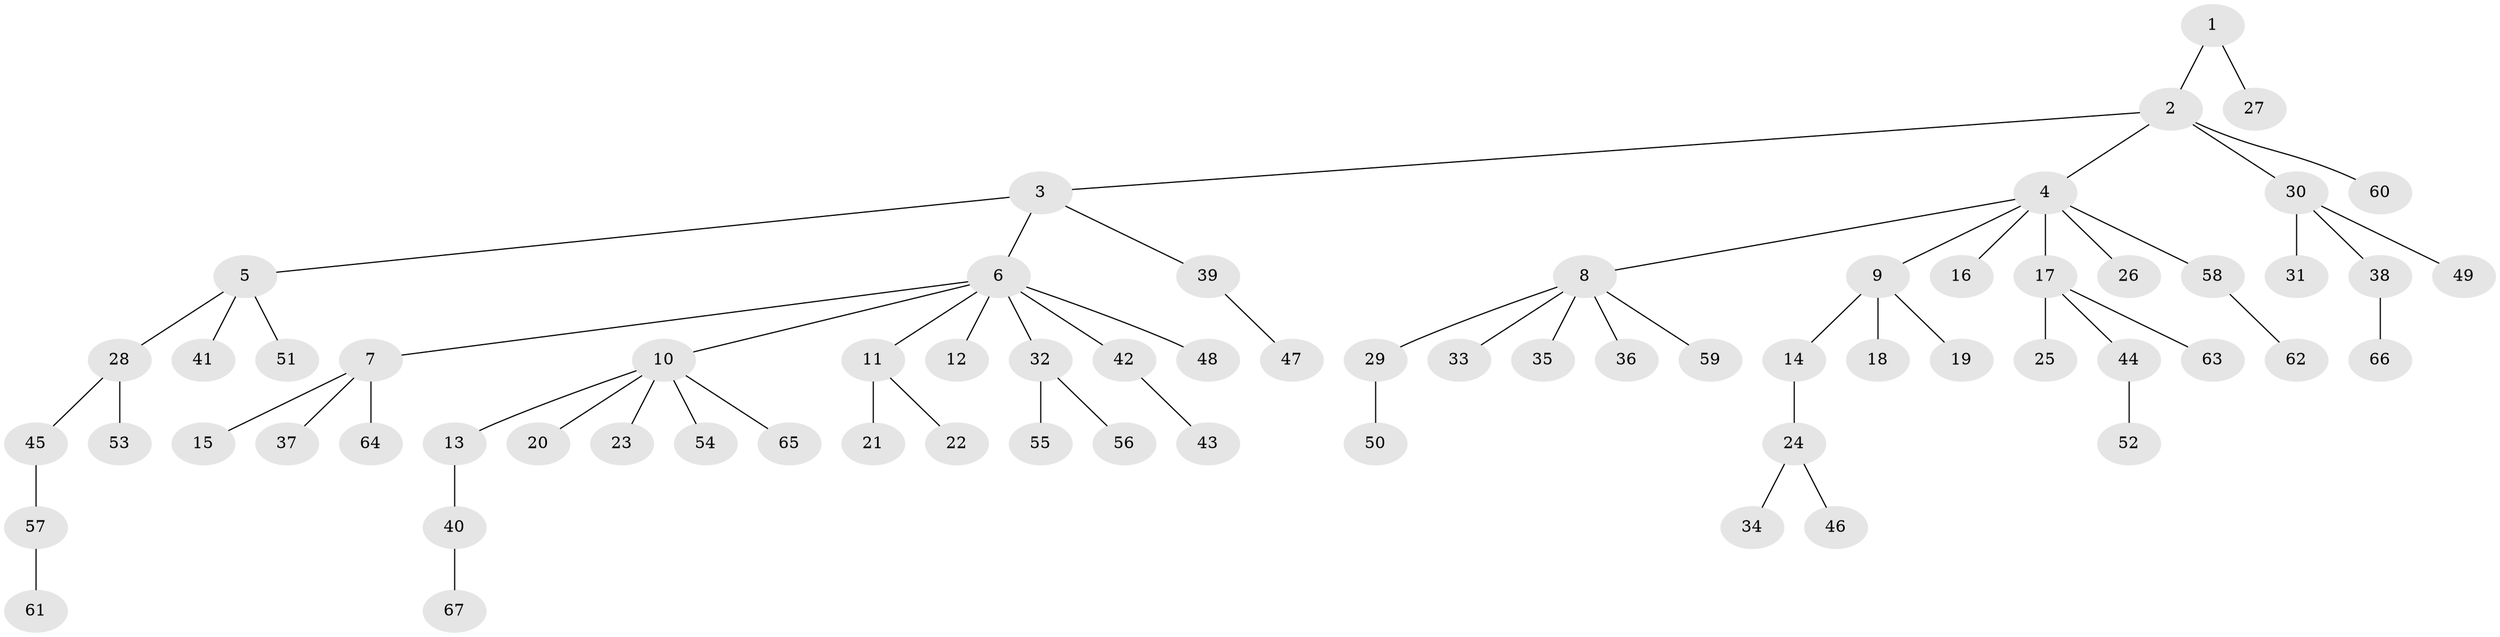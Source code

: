 // coarse degree distribution, {5: 0.0625, 10: 0.020833333333333332, 7: 0.020833333333333332, 3: 0.0625, 4: 0.041666666666666664, 2: 0.14583333333333334, 1: 0.6458333333333334}
// Generated by graph-tools (version 1.1) at 2025/42/03/06/25 10:42:03]
// undirected, 67 vertices, 66 edges
graph export_dot {
graph [start="1"]
  node [color=gray90,style=filled];
  1;
  2;
  3;
  4;
  5;
  6;
  7;
  8;
  9;
  10;
  11;
  12;
  13;
  14;
  15;
  16;
  17;
  18;
  19;
  20;
  21;
  22;
  23;
  24;
  25;
  26;
  27;
  28;
  29;
  30;
  31;
  32;
  33;
  34;
  35;
  36;
  37;
  38;
  39;
  40;
  41;
  42;
  43;
  44;
  45;
  46;
  47;
  48;
  49;
  50;
  51;
  52;
  53;
  54;
  55;
  56;
  57;
  58;
  59;
  60;
  61;
  62;
  63;
  64;
  65;
  66;
  67;
  1 -- 2;
  1 -- 27;
  2 -- 3;
  2 -- 4;
  2 -- 30;
  2 -- 60;
  3 -- 5;
  3 -- 6;
  3 -- 39;
  4 -- 8;
  4 -- 9;
  4 -- 16;
  4 -- 17;
  4 -- 26;
  4 -- 58;
  5 -- 28;
  5 -- 41;
  5 -- 51;
  6 -- 7;
  6 -- 10;
  6 -- 11;
  6 -- 12;
  6 -- 32;
  6 -- 42;
  6 -- 48;
  7 -- 15;
  7 -- 37;
  7 -- 64;
  8 -- 29;
  8 -- 33;
  8 -- 35;
  8 -- 36;
  8 -- 59;
  9 -- 14;
  9 -- 18;
  9 -- 19;
  10 -- 13;
  10 -- 20;
  10 -- 23;
  10 -- 54;
  10 -- 65;
  11 -- 21;
  11 -- 22;
  13 -- 40;
  14 -- 24;
  17 -- 25;
  17 -- 44;
  17 -- 63;
  24 -- 34;
  24 -- 46;
  28 -- 45;
  28 -- 53;
  29 -- 50;
  30 -- 31;
  30 -- 38;
  30 -- 49;
  32 -- 55;
  32 -- 56;
  38 -- 66;
  39 -- 47;
  40 -- 67;
  42 -- 43;
  44 -- 52;
  45 -- 57;
  57 -- 61;
  58 -- 62;
}
